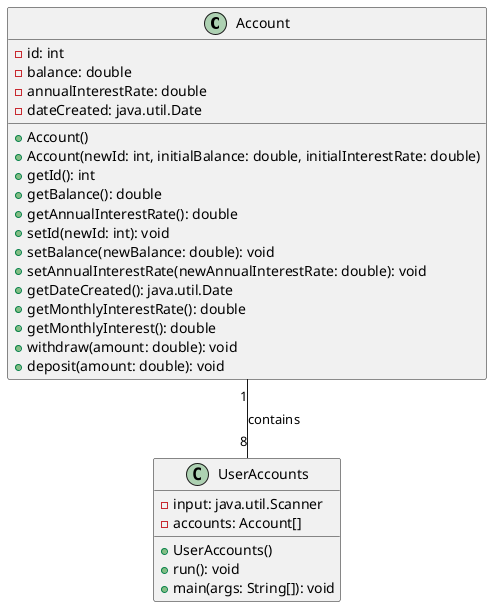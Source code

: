 @startuml

class Account {
    - id: int
    - balance: double
    - annualInterestRate: double
    - dateCreated: java.util.Date

    + Account()
    + Account(newId: int, initialBalance: double, initialInterestRate: double)
    + getId(): int
    + getBalance(): double
    + getAnnualInterestRate(): double
    + setId(newId: int): void
    + setBalance(newBalance: double): void
    + setAnnualInterestRate(newAnnualInterestRate: double): void
    + getDateCreated(): java.util.Date
    + getMonthlyInterestRate(): double
    + getMonthlyInterest(): double
    + withdraw(amount: double): void
    + deposit(amount: double): void
}

class UserAccounts {
    - input: java.util.Scanner
    - accounts: Account[]

    + UserAccounts()
    + run(): void
    + main(args: String[]): void
}

Account "1" -- "8" UserAccounts : contains

@enduml


